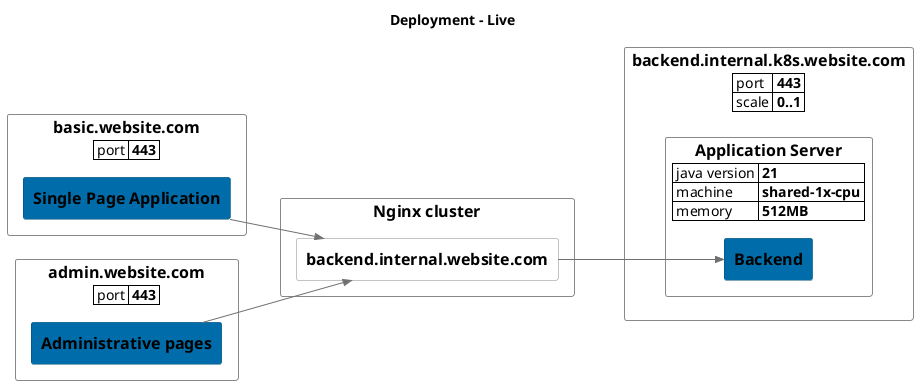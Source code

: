 @startuml
set separator none
title Deployment - Live

left to right direction

!include <C4/C4>
!include <C4/C4_Context>
!include <C4/C4_Container>
!include <C4/C4_Deployment>

AddElementTag("Element", $bgColor="#ffffff", $borderColor="#888888", $fontColor="#000000", $sprite="", $shadowing="", $borderStyle="solid")
AddElementTag("Container", $bgColor="#006daa", $borderColor="#004c76", $fontColor="#000000", $sprite="", $shadowing="", $borderStyle="solid")

AddRelTag("Relationship", $textColor="#707070", $lineColor="#707070", $lineStyle = "")

WithoutPropertyHeader()
AddProperty("port","443")
Deployment_Node(Live.basicwebsitecom, "basic.website.com", $type="", $descr="", $tags="Element", $link="") {
  Container(Live.basicwebsitecom.SinglePageApplication_1, "Single Page Application", $techn="", $descr="", $tags="Container", $link="")
}

WithoutPropertyHeader()
AddProperty("port","443")
Deployment_Node(Live.adminwebsitecom, "admin.website.com", $type="", $descr="", $tags="Element", $link="") {
  Container(Live.adminwebsitecom.Administrativepages_1, "Administrative pages", $techn="", $descr="", $tags="Container", $link="")
}

Deployment_Node(Live.Nginxcluster, "Nginx cluster", $type="", $descr="", $tags="Element", $link="") {
  Deployment_Node(Live.Nginxcluster.backendinternalwebsitecom, "backend.internal.website.com", $type="", $descr="", $tags="Element", $link="")
}

WithoutPropertyHeader()
AddProperty("port","443")
AddProperty("scale","0..1")
Deployment_Node(Live.backendinternalk8swebsitecom, "backend.internal.k8s.website.com", $type="", $descr="", $tags="Element", $link="") {
  WithoutPropertyHeader()
  AddProperty("java version","21")
  AddProperty("machine","shared-1x-cpu")
  AddProperty("memory","512MB")
  Deployment_Node(Live.backendinternalk8swebsitecom.ApplicationServer, "Application Server", $type="", $descr="", $tags="Element", $link="") {
    Container(Live.backendinternalk8swebsitecom.ApplicationServer.Backend_1, "Backend", $techn="", $descr="", $tags="Container", $link="")
  }

}

Rel(Live.basicwebsitecom.SinglePageApplication_1, Live.Nginxcluster.backendinternalwebsitecom, "", $techn="", $tags="Relationship", $link="")
Rel(Live.adminwebsitecom.Administrativepages_1, Live.Nginxcluster.backendinternalwebsitecom, "", $techn="", $tags="Relationship", $link="")
Rel(Live.Nginxcluster.backendinternalwebsitecom, Live.backendinternalk8swebsitecom.ApplicationServer.Backend_1, "", $techn="", $tags="Relationship", $link="")

hide stereotypes
@enduml
